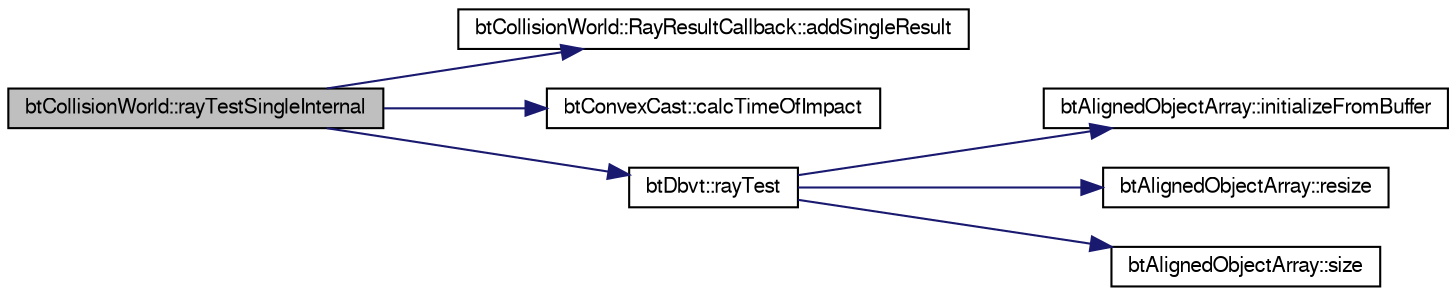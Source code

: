 digraph G
{
  bgcolor="transparent";
  edge [fontname="FreeSans",fontsize=10,labelfontname="FreeSans",labelfontsize=10];
  node [fontname="FreeSans",fontsize=10,shape=record];
  rankdir=LR;
  Node1 [label="btCollisionWorld::rayTestSingleInternal",height=0.2,width=0.4,color="black", fillcolor="grey75", style="filled" fontcolor="black"];
  Node1 -> Node2 [color="midnightblue",fontsize=10,style="solid"];
  Node2 [label="btCollisionWorld::RayResultCallback::addSingleResult",height=0.2,width=0.4,color="black",URL="$structbt_collision_world_1_1_ray_result_callback.html#86c0f8b2333cc3460b37aa679f5c3b44"];
  Node1 -> Node3 [color="midnightblue",fontsize=10,style="solid"];
  Node3 [label="btConvexCast::calcTimeOfImpact",height=0.2,width=0.4,color="black",URL="$classbt_convex_cast.html#baf0f25a8cccfcafdaabada83c8d2bfb",tooltip="cast a convex against another convex object"];
  Node1 -> Node4 [color="midnightblue",fontsize=10,style="solid"];
  Node4 [label="btDbvt::rayTest",height=0.2,width=0.4,color="black",URL="$structbt_dbvt.html#8e316ee3bc9bd7b7354086c0c558cfb5"];
  Node4 -> Node5 [color="midnightblue",fontsize=10,style="solid"];
  Node5 [label="btAlignedObjectArray::initializeFromBuffer",height=0.2,width=0.4,color="black",URL="$classbt_aligned_object_array.html#a8d21bd5fe47cfe0216990b78fef665e"];
  Node4 -> Node6 [color="midnightblue",fontsize=10,style="solid"];
  Node6 [label="btAlignedObjectArray::resize",height=0.2,width=0.4,color="black",URL="$classbt_aligned_object_array.html#6a48cd9cb91d0cfa50ee1c70ef485190"];
  Node4 -> Node7 [color="midnightblue",fontsize=10,style="solid"];
  Node7 [label="btAlignedObjectArray::size",height=0.2,width=0.4,color="black",URL="$classbt_aligned_object_array.html#6bdd14c7599ecb95e8d83dd5a715f9b7",tooltip="return the number of elements in the array"];
}

